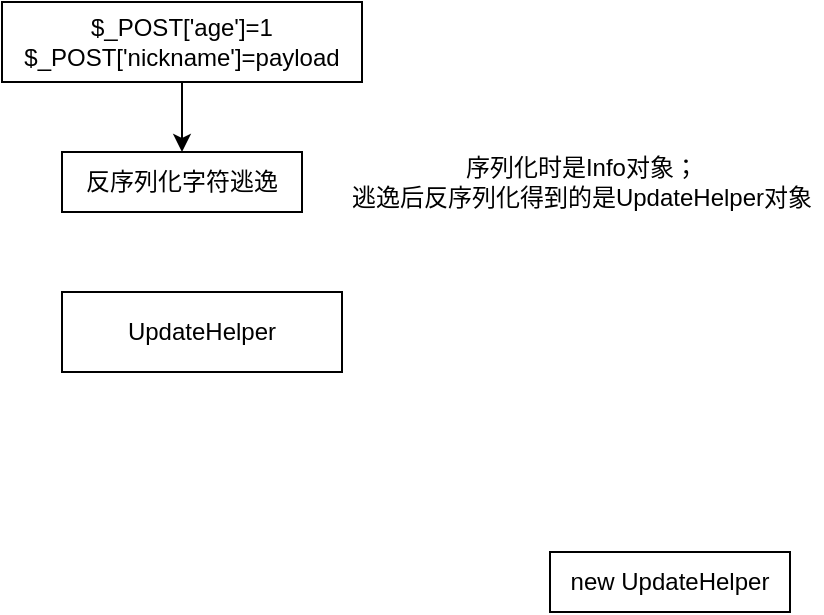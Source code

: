<mxfile version="22.1.7" type="github">
  <diagram name="第 1 页" id="FAHZatb9ez8hJZ8bTgga">
    <mxGraphModel dx="617" dy="595" grid="1" gridSize="10" guides="1" tooltips="1" connect="1" arrows="1" fold="1" page="1" pageScale="1" pageWidth="827" pageHeight="1169" math="0" shadow="0">
      <root>
        <mxCell id="0" />
        <mxCell id="1" parent="0" />
        <mxCell id="q9c1Ok6fJ9CQsvTSFDjL-1" value="UpdateHelper" style="rounded=0;whiteSpace=wrap;html=1;" vertex="1" parent="1">
          <mxGeometry x="50" y="180" width="140" height="40" as="geometry" />
        </mxCell>
        <mxCell id="q9c1Ok6fJ9CQsvTSFDjL-7" style="edgeStyle=orthogonalEdgeStyle;rounded=0;orthogonalLoop=1;jettySize=auto;html=1;entryX=0.5;entryY=0;entryDx=0;entryDy=0;" edge="1" parent="1" source="q9c1Ok6fJ9CQsvTSFDjL-2" target="q9c1Ok6fJ9CQsvTSFDjL-4">
          <mxGeometry relative="1" as="geometry" />
        </mxCell>
        <mxCell id="q9c1Ok6fJ9CQsvTSFDjL-2" value="$_POST[&#39;age&#39;]=1&lt;br&gt;$_POST[&#39;nickname&#39;]=payload" style="rounded=0;whiteSpace=wrap;html=1;" vertex="1" parent="1">
          <mxGeometry x="20" y="35" width="180" height="40" as="geometry" />
        </mxCell>
        <mxCell id="q9c1Ok6fJ9CQsvTSFDjL-4" value="反序列化字符逃逸" style="rounded=0;whiteSpace=wrap;html=1;" vertex="1" parent="1">
          <mxGeometry x="50" y="110" width="120" height="30" as="geometry" />
        </mxCell>
        <mxCell id="q9c1Ok6fJ9CQsvTSFDjL-5" value="new UpdateHelper" style="rounded=0;whiteSpace=wrap;html=1;" vertex="1" parent="1">
          <mxGeometry x="294" y="310" width="120" height="30" as="geometry" />
        </mxCell>
        <mxCell id="q9c1Ok6fJ9CQsvTSFDjL-8" value="序列化时是Info对象；&lt;br&gt;逃逸后反序列化得到的是UpdateHelper对象" style="text;html=1;strokeColor=none;fillColor=none;align=center;verticalAlign=middle;whiteSpace=wrap;rounded=0;" vertex="1" parent="1">
          <mxGeometry x="190" y="95" width="240" height="60" as="geometry" />
        </mxCell>
      </root>
    </mxGraphModel>
  </diagram>
</mxfile>
